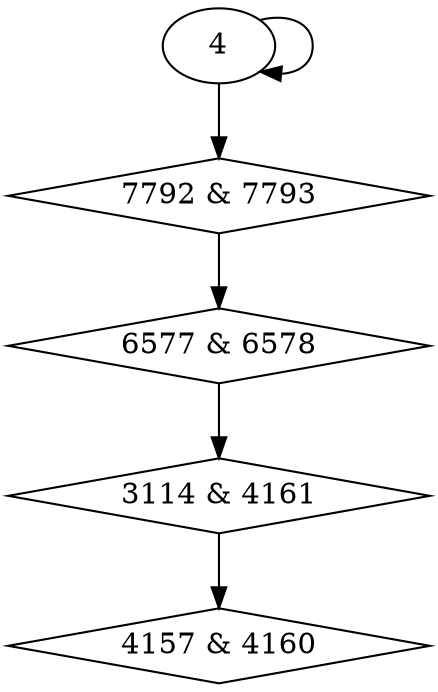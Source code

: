 digraph {
0 [label = "3114 & 4161", shape = diamond];
1 [label = "4157 & 4160", shape = diamond];
2 [label = "6577 & 6578", shape = diamond];
3 [label = "7792 & 7793", shape = diamond];
2 -> 0;
0 -> 1;
3 -> 2;
4 -> 3;
4 -> 4;
}
